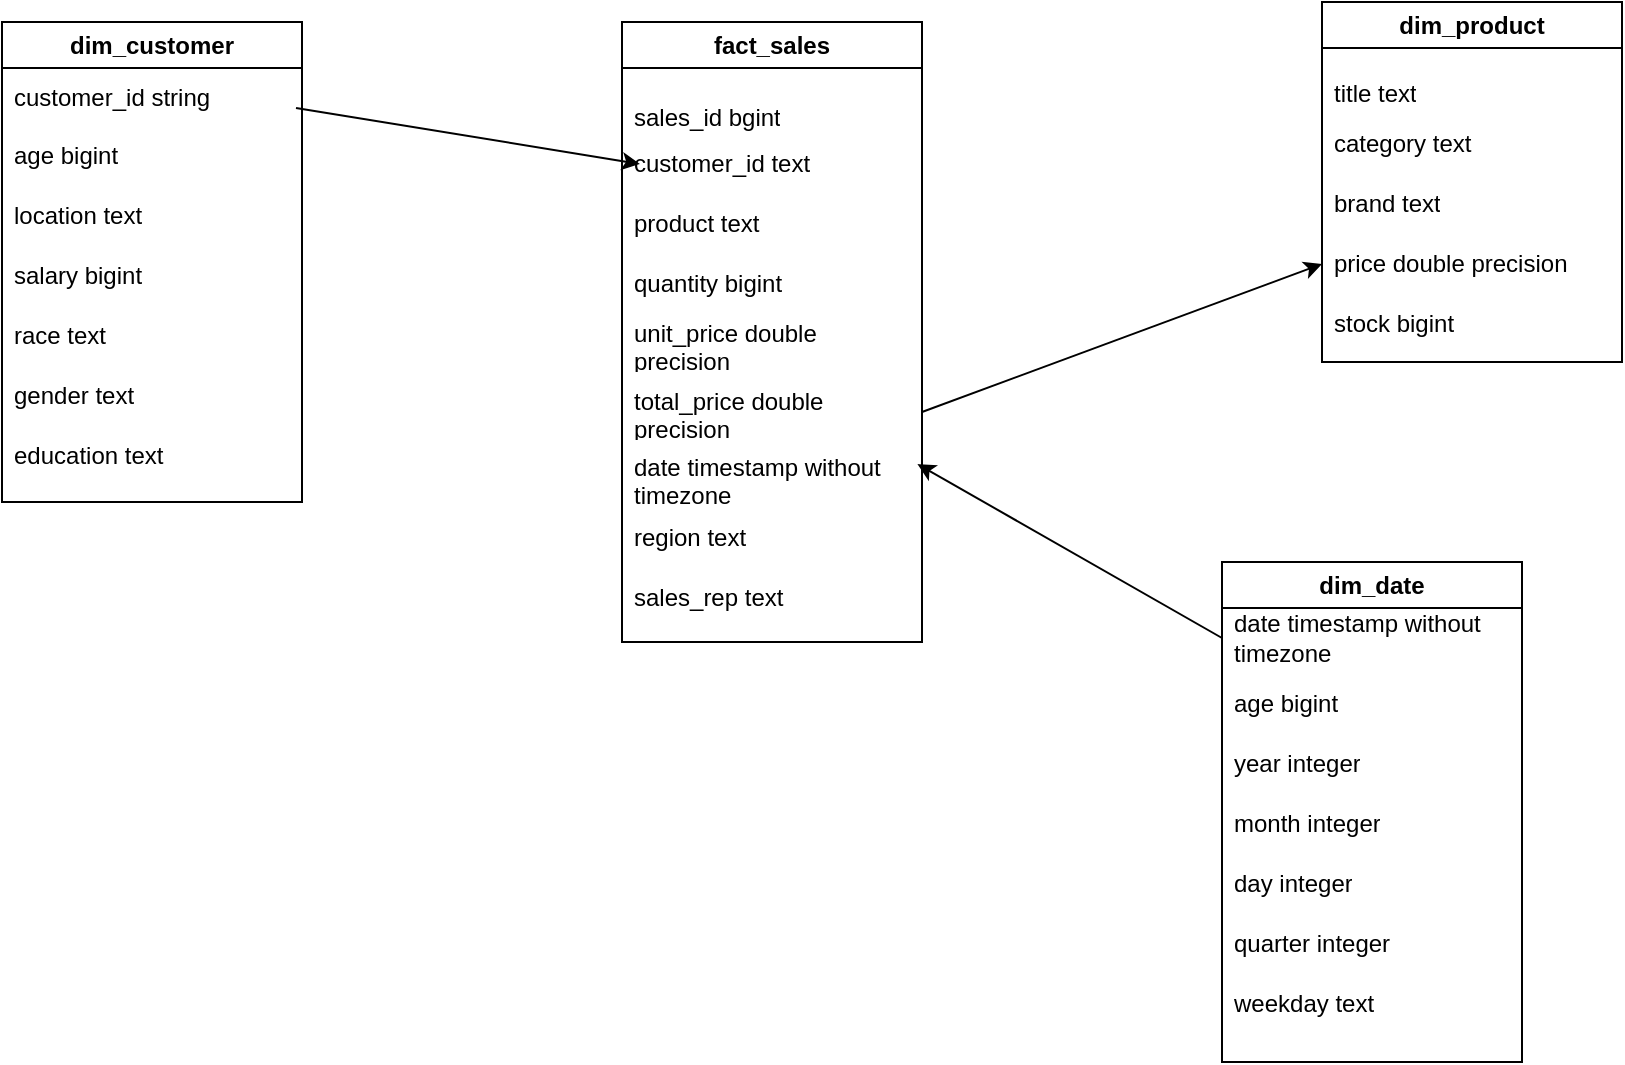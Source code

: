 <mxfile version="27.1.6">
  <diagram name="Page-1" id="9fLfBe5lWjK0yGcx8mlB">
    <mxGraphModel dx="1025" dy="464" grid="1" gridSize="10" guides="1" tooltips="1" connect="1" arrows="1" fold="1" page="1" pageScale="1" pageWidth="850" pageHeight="1100" math="0" shadow="0">
      <root>
        <mxCell id="0" />
        <mxCell id="1" parent="0" />
        <mxCell id="XFlAZ6xzh-BatZBDSDLJ-58" value="" style="group" vertex="1" connectable="0" parent="1">
          <mxGeometry x="10" y="190" width="810" height="530" as="geometry" />
        </mxCell>
        <mxCell id="XFlAZ6xzh-BatZBDSDLJ-3" value="dim_customer" style="swimlane;whiteSpace=wrap;html=1;" vertex="1" parent="XFlAZ6xzh-BatZBDSDLJ-58">
          <mxGeometry y="10" width="150" height="240" as="geometry" />
        </mxCell>
        <mxCell id="XFlAZ6xzh-BatZBDSDLJ-20" value="age bigint" style="text;strokeColor=none;fillColor=none;align=left;verticalAlign=middle;spacingLeft=4;spacingRight=4;overflow=hidden;points=[[0,0.5],[1,0.5]];portConstraint=eastwest;rotatable=0;whiteSpace=wrap;html=1;" vertex="1" parent="XFlAZ6xzh-BatZBDSDLJ-3">
          <mxGeometry y="52" width="140" height="30" as="geometry" />
        </mxCell>
        <mxCell id="XFlAZ6xzh-BatZBDSDLJ-19" value="location text" style="text;strokeColor=none;fillColor=none;align=left;verticalAlign=middle;spacingLeft=4;spacingRight=4;overflow=hidden;points=[[0,0.5],[1,0.5]];portConstraint=eastwest;rotatable=0;whiteSpace=wrap;html=1;" vertex="1" parent="XFlAZ6xzh-BatZBDSDLJ-3">
          <mxGeometry y="82" width="140" height="30" as="geometry" />
        </mxCell>
        <mxCell id="XFlAZ6xzh-BatZBDSDLJ-18" value="salary bigint" style="text;strokeColor=none;fillColor=none;align=left;verticalAlign=middle;spacingLeft=4;spacingRight=4;overflow=hidden;points=[[0,0.5],[1,0.5]];portConstraint=eastwest;rotatable=0;whiteSpace=wrap;html=1;" vertex="1" parent="XFlAZ6xzh-BatZBDSDLJ-3">
          <mxGeometry y="112" width="140" height="30" as="geometry" />
        </mxCell>
        <mxCell id="XFlAZ6xzh-BatZBDSDLJ-17" value="race text" style="text;strokeColor=none;fillColor=none;align=left;verticalAlign=middle;spacingLeft=4;spacingRight=4;overflow=hidden;points=[[0,0.5],[1,0.5]];portConstraint=eastwest;rotatable=0;whiteSpace=wrap;html=1;" vertex="1" parent="XFlAZ6xzh-BatZBDSDLJ-3">
          <mxGeometry y="142" width="140" height="30" as="geometry" />
        </mxCell>
        <mxCell id="XFlAZ6xzh-BatZBDSDLJ-22" value="gender text" style="text;strokeColor=none;fillColor=none;align=left;verticalAlign=middle;spacingLeft=4;spacingRight=4;overflow=hidden;points=[[0,0.5],[1,0.5]];portConstraint=eastwest;rotatable=0;whiteSpace=wrap;html=1;" vertex="1" parent="XFlAZ6xzh-BatZBDSDLJ-3">
          <mxGeometry y="172" width="140" height="30" as="geometry" />
        </mxCell>
        <mxCell id="XFlAZ6xzh-BatZBDSDLJ-23" value="education text" style="text;strokeColor=none;fillColor=none;align=left;verticalAlign=middle;spacingLeft=4;spacingRight=4;overflow=hidden;points=[[0,0.5],[1,0.5]];portConstraint=eastwest;rotatable=0;whiteSpace=wrap;html=1;" vertex="1" parent="XFlAZ6xzh-BatZBDSDLJ-3">
          <mxGeometry y="202" width="140" height="30" as="geometry" />
        </mxCell>
        <mxCell id="XFlAZ6xzh-BatZBDSDLJ-16" value="customer_id string" style="text;strokeColor=none;fillColor=none;align=left;verticalAlign=middle;spacingLeft=4;spacingRight=4;overflow=hidden;points=[[0,0.5],[1,0.5]];portConstraint=eastwest;rotatable=0;whiteSpace=wrap;html=1;" vertex="1" parent="XFlAZ6xzh-BatZBDSDLJ-58">
          <mxGeometry y="34" width="140" height="28" as="geometry" />
        </mxCell>
        <mxCell id="XFlAZ6xzh-BatZBDSDLJ-24" value="dim_date" style="swimlane;whiteSpace=wrap;html=1;" vertex="1" parent="XFlAZ6xzh-BatZBDSDLJ-58">
          <mxGeometry x="610" y="280" width="150" height="250" as="geometry" />
        </mxCell>
        <mxCell id="XFlAZ6xzh-BatZBDSDLJ-25" value="age bigint" style="text;strokeColor=none;fillColor=none;align=left;verticalAlign=middle;spacingLeft=4;spacingRight=4;overflow=hidden;points=[[0,0.5],[1,0.5]];portConstraint=eastwest;rotatable=0;whiteSpace=wrap;html=1;" vertex="1" parent="XFlAZ6xzh-BatZBDSDLJ-24">
          <mxGeometry y="56" width="140" height="30" as="geometry" />
        </mxCell>
        <mxCell id="XFlAZ6xzh-BatZBDSDLJ-26" value="year integer" style="text;strokeColor=none;fillColor=none;align=left;verticalAlign=middle;spacingLeft=4;spacingRight=4;overflow=hidden;points=[[0,0.5],[1,0.5]];portConstraint=eastwest;rotatable=0;whiteSpace=wrap;html=1;" vertex="1" parent="XFlAZ6xzh-BatZBDSDLJ-24">
          <mxGeometry y="86" width="140" height="30" as="geometry" />
        </mxCell>
        <mxCell id="XFlAZ6xzh-BatZBDSDLJ-27" value="month integer" style="text;strokeColor=none;fillColor=none;align=left;verticalAlign=middle;spacingLeft=4;spacingRight=4;overflow=hidden;points=[[0,0.5],[1,0.5]];portConstraint=eastwest;rotatable=0;whiteSpace=wrap;html=1;" vertex="1" parent="XFlAZ6xzh-BatZBDSDLJ-24">
          <mxGeometry y="116" width="140" height="30" as="geometry" />
        </mxCell>
        <mxCell id="XFlAZ6xzh-BatZBDSDLJ-28" value="day integer" style="text;strokeColor=none;fillColor=none;align=left;verticalAlign=middle;spacingLeft=4;spacingRight=4;overflow=hidden;points=[[0,0.5],[1,0.5]];portConstraint=eastwest;rotatable=0;whiteSpace=wrap;html=1;" vertex="1" parent="XFlAZ6xzh-BatZBDSDLJ-24">
          <mxGeometry y="146" width="140" height="30" as="geometry" />
        </mxCell>
        <mxCell id="XFlAZ6xzh-BatZBDSDLJ-29" value="quarter integer" style="text;strokeColor=none;fillColor=none;align=left;verticalAlign=middle;spacingLeft=4;spacingRight=4;overflow=hidden;points=[[0,0.5],[1,0.5]];portConstraint=eastwest;rotatable=0;whiteSpace=wrap;html=1;" vertex="1" parent="XFlAZ6xzh-BatZBDSDLJ-24">
          <mxGeometry y="176" width="140" height="30" as="geometry" />
        </mxCell>
        <mxCell id="XFlAZ6xzh-BatZBDSDLJ-30" value="weekday text" style="text;strokeColor=none;fillColor=none;align=left;verticalAlign=middle;spacingLeft=4;spacingRight=4;overflow=hidden;points=[[0,0.5],[1,0.5]];portConstraint=eastwest;rotatable=0;whiteSpace=wrap;html=1;" vertex="1" parent="XFlAZ6xzh-BatZBDSDLJ-24">
          <mxGeometry y="206" width="140" height="30" as="geometry" />
        </mxCell>
        <mxCell id="XFlAZ6xzh-BatZBDSDLJ-32" value="date timestamp without timezone" style="text;strokeColor=none;fillColor=none;align=left;verticalAlign=middle;spacingLeft=4;spacingRight=4;overflow=hidden;points=[[0,0.5],[1,0.5]];portConstraint=eastwest;rotatable=0;whiteSpace=wrap;html=1;" vertex="1" parent="XFlAZ6xzh-BatZBDSDLJ-24">
          <mxGeometry y="20" width="140" height="36" as="geometry" />
        </mxCell>
        <mxCell id="XFlAZ6xzh-BatZBDSDLJ-33" value="dim_product" style="swimlane;whiteSpace=wrap;html=1;startSize=23;" vertex="1" parent="XFlAZ6xzh-BatZBDSDLJ-58">
          <mxGeometry x="660" width="150" height="180" as="geometry" />
        </mxCell>
        <mxCell id="XFlAZ6xzh-BatZBDSDLJ-34" value="category text" style="text;strokeColor=none;fillColor=none;align=left;verticalAlign=middle;spacingLeft=4;spacingRight=4;overflow=hidden;points=[[0,0.5],[1,0.5]];portConstraint=eastwest;rotatable=0;whiteSpace=wrap;html=1;" vertex="1" parent="XFlAZ6xzh-BatZBDSDLJ-33">
          <mxGeometry y="56" width="140" height="30" as="geometry" />
        </mxCell>
        <mxCell id="XFlAZ6xzh-BatZBDSDLJ-35" value="brand text" style="text;strokeColor=none;fillColor=none;align=left;verticalAlign=middle;spacingLeft=4;spacingRight=4;overflow=hidden;points=[[0,0.5],[1,0.5]];portConstraint=eastwest;rotatable=0;whiteSpace=wrap;html=1;" vertex="1" parent="XFlAZ6xzh-BatZBDSDLJ-33">
          <mxGeometry y="86" width="140" height="30" as="geometry" />
        </mxCell>
        <mxCell id="XFlAZ6xzh-BatZBDSDLJ-36" value="price double precision" style="text;strokeColor=none;fillColor=none;align=left;verticalAlign=middle;spacingLeft=4;spacingRight=4;overflow=hidden;points=[[0,0.5],[1,0.5]];portConstraint=eastwest;rotatable=0;whiteSpace=wrap;html=1;" vertex="1" parent="XFlAZ6xzh-BatZBDSDLJ-33">
          <mxGeometry y="116" width="140" height="30" as="geometry" />
        </mxCell>
        <mxCell id="XFlAZ6xzh-BatZBDSDLJ-37" value="stock bigint" style="text;strokeColor=none;fillColor=none;align=left;verticalAlign=middle;spacingLeft=4;spacingRight=4;overflow=hidden;points=[[0,0.5],[1,0.5]];portConstraint=eastwest;rotatable=0;whiteSpace=wrap;html=1;" vertex="1" parent="XFlAZ6xzh-BatZBDSDLJ-33">
          <mxGeometry y="146" width="140" height="30" as="geometry" />
        </mxCell>
        <mxCell id="XFlAZ6xzh-BatZBDSDLJ-40" value="title text" style="text;strokeColor=none;fillColor=none;align=left;verticalAlign=middle;spacingLeft=4;spacingRight=4;overflow=hidden;points=[[0,0.5],[1,0.5]];portConstraint=eastwest;rotatable=0;whiteSpace=wrap;html=1;" vertex="1" parent="XFlAZ6xzh-BatZBDSDLJ-33">
          <mxGeometry y="28" width="140" height="36" as="geometry" />
        </mxCell>
        <mxCell id="XFlAZ6xzh-BatZBDSDLJ-43" value="fact_sales" style="swimlane;whiteSpace=wrap;html=1;startSize=23;" vertex="1" parent="XFlAZ6xzh-BatZBDSDLJ-58">
          <mxGeometry x="310" y="10" width="150" height="310" as="geometry" />
        </mxCell>
        <mxCell id="XFlAZ6xzh-BatZBDSDLJ-44" value="customer_id text" style="text;strokeColor=none;fillColor=none;align=left;verticalAlign=middle;spacingLeft=4;spacingRight=4;overflow=hidden;points=[[0,0.5],[1,0.5]];portConstraint=eastwest;rotatable=0;whiteSpace=wrap;html=1;" vertex="1" parent="XFlAZ6xzh-BatZBDSDLJ-43">
          <mxGeometry y="56" width="140" height="30" as="geometry" />
        </mxCell>
        <mxCell id="XFlAZ6xzh-BatZBDSDLJ-45" value="product text" style="text;strokeColor=none;fillColor=none;align=left;verticalAlign=middle;spacingLeft=4;spacingRight=4;overflow=hidden;points=[[0,0.5],[1,0.5]];portConstraint=eastwest;rotatable=0;whiteSpace=wrap;html=1;" vertex="1" parent="XFlAZ6xzh-BatZBDSDLJ-43">
          <mxGeometry y="86" width="140" height="30" as="geometry" />
        </mxCell>
        <mxCell id="XFlAZ6xzh-BatZBDSDLJ-46" value="quantity bigint" style="text;strokeColor=none;fillColor=none;align=left;verticalAlign=middle;spacingLeft=4;spacingRight=4;overflow=hidden;points=[[0,0.5],[1,0.5]];portConstraint=eastwest;rotatable=0;whiteSpace=wrap;html=1;" vertex="1" parent="XFlAZ6xzh-BatZBDSDLJ-43">
          <mxGeometry y="116" width="140" height="30" as="geometry" />
        </mxCell>
        <mxCell id="XFlAZ6xzh-BatZBDSDLJ-47" value="unit_price double precision" style="text;strokeColor=none;fillColor=none;align=left;verticalAlign=middle;spacingLeft=4;spacingRight=4;overflow=hidden;points=[[0,0.5],[1,0.5]];portConstraint=eastwest;rotatable=0;whiteSpace=wrap;html=1;" vertex="1" parent="XFlAZ6xzh-BatZBDSDLJ-43">
          <mxGeometry y="146" width="140" height="30" as="geometry" />
        </mxCell>
        <mxCell id="XFlAZ6xzh-BatZBDSDLJ-50" value="total_price double precision" style="text;strokeColor=none;fillColor=none;align=left;verticalAlign=middle;spacingLeft=4;spacingRight=4;overflow=hidden;points=[[0,0.5],[1,0.5]];portConstraint=eastwest;rotatable=0;whiteSpace=wrap;html=1;" vertex="1" parent="XFlAZ6xzh-BatZBDSDLJ-43">
          <mxGeometry y="180" width="150" height="30" as="geometry" />
        </mxCell>
        <mxCell id="XFlAZ6xzh-BatZBDSDLJ-51" value="date timestamp without timezone" style="text;strokeColor=none;fillColor=none;align=left;verticalAlign=middle;spacingLeft=4;spacingRight=4;overflow=hidden;points=[[0,0.5],[1,0.5]];portConstraint=eastwest;rotatable=0;whiteSpace=wrap;html=1;" vertex="1" parent="XFlAZ6xzh-BatZBDSDLJ-43">
          <mxGeometry y="213" width="140" height="30" as="geometry" />
        </mxCell>
        <mxCell id="XFlAZ6xzh-BatZBDSDLJ-52" value="region text" style="text;strokeColor=none;fillColor=none;align=left;verticalAlign=middle;spacingLeft=4;spacingRight=4;overflow=hidden;points=[[0,0.5],[1,0.5]];portConstraint=eastwest;rotatable=0;whiteSpace=wrap;html=1;" vertex="1" parent="XFlAZ6xzh-BatZBDSDLJ-43">
          <mxGeometry y="243" width="80" height="30" as="geometry" />
        </mxCell>
        <mxCell id="XFlAZ6xzh-BatZBDSDLJ-53" value="sales_rep text" style="text;strokeColor=none;fillColor=none;align=left;verticalAlign=middle;spacingLeft=4;spacingRight=4;overflow=hidden;points=[[0,0.5],[1,0.5]];portConstraint=eastwest;rotatable=0;whiteSpace=wrap;html=1;" vertex="1" parent="XFlAZ6xzh-BatZBDSDLJ-43">
          <mxGeometry y="273" width="120" height="30" as="geometry" />
        </mxCell>
        <mxCell id="XFlAZ6xzh-BatZBDSDLJ-48" value="sales_id bgint" style="text;strokeColor=none;fillColor=none;align=left;verticalAlign=middle;spacingLeft=4;spacingRight=4;overflow=hidden;points=[[0,0.5],[1,0.5]];portConstraint=eastwest;rotatable=0;whiteSpace=wrap;html=1;" vertex="1" parent="XFlAZ6xzh-BatZBDSDLJ-43">
          <mxGeometry y="30" width="140" height="36" as="geometry" />
        </mxCell>
        <mxCell id="XFlAZ6xzh-BatZBDSDLJ-55" value="" style="endArrow=classic;html=1;rounded=0;entryX=0.064;entryY=0.5;entryDx=0;entryDy=0;entryPerimeter=0;exitX=1.05;exitY=0.679;exitDx=0;exitDy=0;exitPerimeter=0;" edge="1" parent="XFlAZ6xzh-BatZBDSDLJ-58" source="XFlAZ6xzh-BatZBDSDLJ-16" target="XFlAZ6xzh-BatZBDSDLJ-44">
          <mxGeometry width="50" height="50" relative="1" as="geometry">
            <mxPoint x="180" y="90" as="sourcePoint" />
            <mxPoint x="230" y="40" as="targetPoint" />
          </mxGeometry>
        </mxCell>
        <mxCell id="XFlAZ6xzh-BatZBDSDLJ-56" value="" style="endArrow=classic;html=1;rounded=0;entryX=1.055;entryY=0.267;entryDx=0;entryDy=0;entryPerimeter=0;exitX=0;exitY=0.5;exitDx=0;exitDy=0;" edge="1" parent="XFlAZ6xzh-BatZBDSDLJ-58" source="XFlAZ6xzh-BatZBDSDLJ-32" target="XFlAZ6xzh-BatZBDSDLJ-51">
          <mxGeometry width="50" height="50" relative="1" as="geometry">
            <mxPoint x="490" y="230" as="sourcePoint" />
            <mxPoint x="540" y="180" as="targetPoint" />
          </mxGeometry>
        </mxCell>
        <mxCell id="XFlAZ6xzh-BatZBDSDLJ-57" value="" style="endArrow=classic;html=1;rounded=0;entryX=0;entryY=0.5;entryDx=0;entryDy=0;exitX=1;exitY=0.5;exitDx=0;exitDy=0;" edge="1" parent="XFlAZ6xzh-BatZBDSDLJ-58" source="XFlAZ6xzh-BatZBDSDLJ-50" target="XFlAZ6xzh-BatZBDSDLJ-36">
          <mxGeometry width="50" height="50" relative="1" as="geometry">
            <mxPoint x="450" y="200" as="sourcePoint" />
            <mxPoint x="540" y="180" as="targetPoint" />
          </mxGeometry>
        </mxCell>
      </root>
    </mxGraphModel>
  </diagram>
</mxfile>

